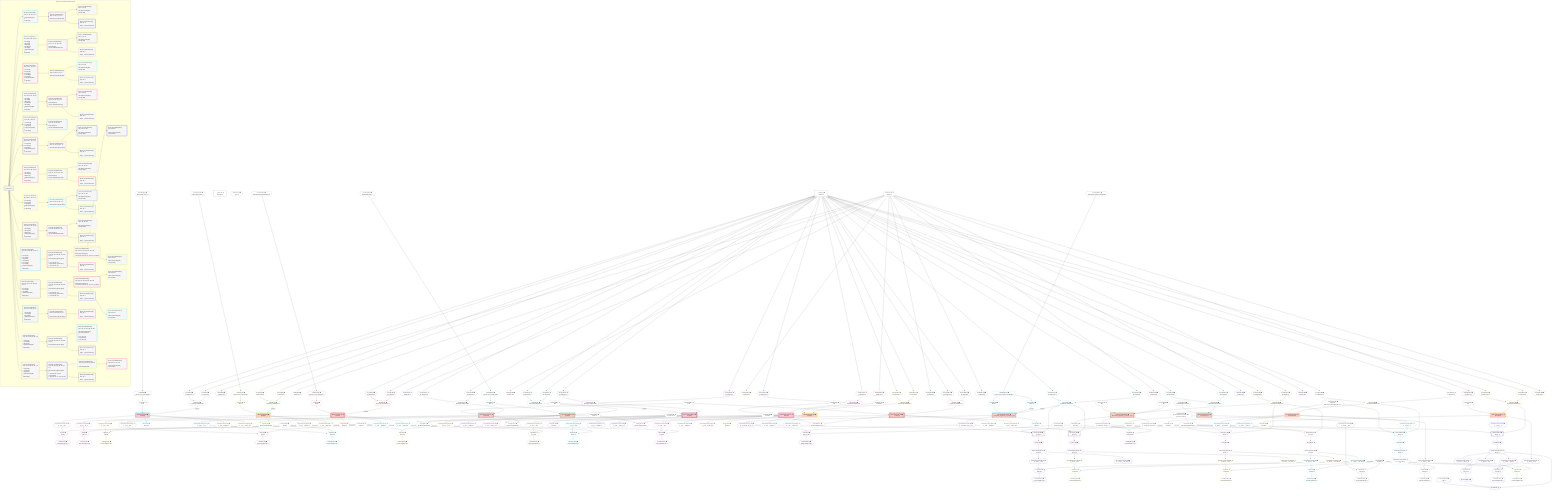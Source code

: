 %%{init: {'themeVariables': { 'fontSize': '12px'}}}%%
graph TD
    classDef path fill:#eee,stroke:#000,color:#000
    classDef plan fill:#fff,stroke-width:1px,color:#000
    classDef itemplan fill:#fff,stroke-width:2px,color:#000
    classDef unbatchedplan fill:#dff,stroke-width:1px,color:#000
    classDef sideeffectplan fill:#fcc,stroke-width:2px,color:#000
    classDef bucket fill:#f6f6f6,color:#000,stroke-width:2px,text-align:left


    %% plan dependencies
    Object15{{"Object[15∈0] ➊<br />ᐸ{pgSettings,withPgClient}ᐳ"}}:::plan
    Access13{{"Access[13∈0] ➊<br />ᐸ2.pgSettingsᐳ"}}:::plan
    Access14{{"Access[14∈0] ➊<br />ᐸ2.withPgClientᐳ"}}:::plan
    Access13 & Access14 --> Object15
    Lambda9{{"Lambda[9∈0] ➊<br />ᐸdecode_Post_base64JSONᐳ"}}:::plan
    Constant396{{"Constant[396∈0] ➊<br />ᐸ'WyJwb3N0cyIsMV0='ᐳ"}}:::plan
    Constant396 --> Lambda9
    Access10{{"Access[10∈0] ➊<br />ᐸ9.1ᐳ"}}:::plan
    Lambda9 --> Access10
    __Value2["__Value[2∈0] ➊<br />ᐸcontextᐳ"]:::plan
    __Value2 --> Access13
    __Value2 --> Access14
    Lambda385{{"Lambda[385∈0] ➊<br />ᐸcalculateLimitAndOffsetSQLᐳ"}}:::plan
    Constant397{{"Constant[397∈0] ➊<br />ᐸ§{ cursorLower: null, cursorUpper: null, first: null, last: ᐳ"}}:::plan
    Constant397 --> Lambda385
    __Value4["__Value[4∈0] ➊<br />ᐸrootValueᐳ"]:::plan
    Constant17{{"Constant[17∈0] ➊<br />ᐸnullᐳ"}}:::plan
    Constant18{{"Constant[18∈0] ➊<br />ᐸ'posts'ᐳ"}}:::plan
    Constant29{{"Constant[29∈0] ➊<br />ᐸ'query'ᐳ"}}:::plan
    Constant112{{"Constant[112∈0] ➊<br />ᐸ'types'ᐳ"}}:::plan
    Constant216{{"Constant[216∈0] ➊<br />ᐸ'compound_keys'ᐳ"}}:::plan
    Constant235{{"Constant[235∈0] ➊<br />ᐸ'people'ᐳ"}}:::plan
    Constant398{{"Constant[398∈0] ➊<br />ᐸ'hello'ᐳ"}}:::plan
    Constant399{{"Constant[399∈0] ➊<br />ᐸ'WyJwb3N0cyIsMl0='ᐳ"}}:::plan
    Constant400{{"Constant[400∈0] ➊<br />ᐸ'WyJwb3N0cyIsMjAwMDAwMF0='ᐳ"}}:::plan
    Constant401{{"Constant[401∈0] ➊<br />ᐸ'world'ᐳ"}}:::plan
    Constant402{{"Constant[402∈0] ➊<br />ᐸ'WyJwb3N0cyIsM10='ᐳ"}}:::plan
    Constant403{{"Constant[403∈0] ➊<br />ᐸ'throw error'ᐳ"}}:::plan
    Constant404{{"Constant[404∈0] ➊<br />ᐸ11ᐳ"}}:::plan
    Constant405{{"Constant[405∈0] ➊<br />ᐸ6ᐳ"}}:::plan
    Constant406{{"Constant[406∈0] ➊<br />ᐸ9ᐳ"}}:::plan
    Constant407{{"Constant[407∈0] ➊<br />ᐸ2000000ᐳ"}}:::plan
    Constant408{{"Constant[408∈0] ➊<br />ᐸ'WyJjb21wb3VuZF9rZXlzIiw0LDNd'ᐳ"}}:::plan
    Constant409{{"Constant[409∈0] ➊<br />ᐸ2ᐳ"}}:::plan
    Constant410{{"Constant[410∈0] ➊<br />ᐸ3ᐳ"}}:::plan
    Constant411{{"Constant[411∈0] ➊<br />ᐸ'budd.deey@email.com'ᐳ"}}:::plan
    Constant412{{"Constant[412∈0] ➊<br />ᐸ'graphile-build.issue.27.exists@example.com'ᐳ"}}:::plan
    Constant413{{"Constant[413∈0] ➊<br />ᐸ1ᐳ"}}:::plan
    PgDeleteSingle12[["PgDeleteSingle[12∈1] ➊<br />ᐸpost(id)ᐳ"]]:::sideeffectplan
    Object15 -->|rejectNull| PgDeleteSingle12
    Access10 --> PgDeleteSingle12
    Object16{{"Object[16∈1] ➊<br />ᐸ{result}ᐳ"}}:::plan
    PgDeleteSingle12 --> Object16
    List20{{"List[20∈2] ➊<br />ᐸ18,19ᐳ"}}:::plan
    PgClassExpression19{{"PgClassExpression[19∈2] ➊<br />ᐸ__post__.”id”ᐳ"}}:::plan
    Constant18 & PgClassExpression19 --> List20
    PgDeleteSingle12 --> PgClassExpression19
    Lambda21{{"Lambda[21∈2] ➊<br />ᐸbase64JSONEncodeᐳ"}}:::plan
    List20 --> Lambda21
    PgClassExpression27{{"PgClassExpression[27∈3] ➊<br />ᐸ__post__.”headline”ᐳ"}}:::plan
    PgDeleteSingle12 --> PgClassExpression27
    PgClassExpression28{{"PgClassExpression[28∈3] ➊<br />ᐸ__post__.”author_id”ᐳ"}}:::plan
    PgDeleteSingle12 --> PgClassExpression28
    Lambda30{{"Lambda[30∈4] ➊<br />ᐸrawEncodeᐳ"}}:::plan
    Constant29 --> Lambda30
    PgDeleteSingle37[["PgDeleteSingle[37∈5] ➊<br />ᐸpost(id)ᐳ"]]:::sideeffectplan
    Object40{{"Object[40∈5] ➊<br />ᐸ{pgSettings,withPgClient}ᐳ"}}:::plan
    Access35{{"Access[35∈5] ➊<br />ᐸ34.1ᐳ"}}:::plan
    Object40 -->|rejectNull| PgDeleteSingle37
    Access35 --> PgDeleteSingle37
    Access38{{"Access[38∈5] ➊<br />ᐸ2.pgSettingsᐳ"}}:::plan
    Access39{{"Access[39∈5] ➊<br />ᐸ2.withPgClientᐳ"}}:::plan
    Access38 & Access39 --> Object40
    Object41{{"Object[41∈5] ➊<br />ᐸ{result,clientMutationId}ᐳ"}}:::plan
    PgDeleteSingle37 & Constant398 --> Object41
    Lambda34{{"Lambda[34∈5] ➊<br />ᐸdecode_Post_base64JSONᐳ"}}:::plan
    Constant399 --> Lambda34
    Lambda34 --> Access35
    __Value2 --> Access38
    __Value2 --> Access39
    List44{{"List[44∈6] ➊<br />ᐸ18,43ᐳ"}}:::plan
    PgClassExpression43{{"PgClassExpression[43∈6] ➊<br />ᐸ__post__.”id”ᐳ"}}:::plan
    Constant18 & PgClassExpression43 --> List44
    PgDeleteSingle37 --> PgClassExpression43
    Lambda45{{"Lambda[45∈6] ➊<br />ᐸbase64JSONEncodeᐳ"}}:::plan
    List44 --> Lambda45
    PgClassExpression51{{"PgClassExpression[51∈7] ➊<br />ᐸ__post__.”headline”ᐳ"}}:::plan
    PgDeleteSingle37 --> PgClassExpression51
    PgClassExpression52{{"PgClassExpression[52∈7] ➊<br />ᐸ__post__.”author_id”ᐳ"}}:::plan
    PgDeleteSingle37 --> PgClassExpression52
    Lambda54{{"Lambda[54∈8] ➊<br />ᐸrawEncodeᐳ"}}:::plan
    Constant29 --> Lambda54
    PgDeleteSingle61[["PgDeleteSingle[61∈9] ➊<br />ᐸpost(id)ᐳ"]]:::sideeffectplan
    Object64{{"Object[64∈9] ➊<br />ᐸ{pgSettings,withPgClient}ᐳ"}}:::plan
    Access59{{"Access[59∈9] ➊<br />ᐸ58.1ᐳ"}}:::plan
    Object64 -->|rejectNull| PgDeleteSingle61
    Access59 --> PgDeleteSingle61
    Access62{{"Access[62∈9] ➊<br />ᐸ2.pgSettingsᐳ"}}:::plan
    Access63{{"Access[63∈9] ➊<br />ᐸ2.withPgClientᐳ"}}:::plan
    Access62 & Access63 --> Object64
    Lambda58{{"Lambda[58∈9] ➊<br />ᐸdecode_Post_base64JSONᐳ"}}:::plan
    Constant400 --> Lambda58
    Lambda58 --> Access59
    __Value2 --> Access62
    __Value2 --> Access63
    Object65{{"Object[65∈9] ➊<br />ᐸ{result}ᐳ"}}:::plan
    PgDeleteSingle61 --> Object65
    List69{{"List[69∈10] ➊<br />ᐸ18,68ᐳ"}}:::plan
    PgClassExpression68{{"PgClassExpression[68∈10] ➊<br />ᐸ__post__.”id”ᐳ"}}:::plan
    Constant18 & PgClassExpression68 --> List69
    PgDeleteSingle61 --> PgClassExpression68
    Lambda70{{"Lambda[70∈10] ➊<br />ᐸbase64JSONEncodeᐳ"}}:::plan
    List69 --> Lambda70
    PgClassExpression76{{"PgClassExpression[76∈11] ➊<br />ᐸ__post__.”headline”ᐳ"}}:::plan
    PgDeleteSingle61 --> PgClassExpression76
    PgClassExpression77{{"PgClassExpression[77∈11] ➊<br />ᐸ__post__.”author_id”ᐳ"}}:::plan
    PgDeleteSingle61 --> PgClassExpression77
    Lambda79{{"Lambda[79∈12] ➊<br />ᐸrawEncodeᐳ"}}:::plan
    Constant29 --> Lambda79
    PgDeleteSingle86[["PgDeleteSingle[86∈13] ➊<br />ᐸpost(id)ᐳ"]]:::sideeffectplan
    Object89{{"Object[89∈13] ➊<br />ᐸ{pgSettings,withPgClient}ᐳ"}}:::plan
    Access84{{"Access[84∈13] ➊<br />ᐸ83.1ᐳ"}}:::plan
    Object89 -->|rejectNull| PgDeleteSingle86
    Access84 --> PgDeleteSingle86
    Access87{{"Access[87∈13] ➊<br />ᐸ2.pgSettingsᐳ"}}:::plan
    Access88{{"Access[88∈13] ➊<br />ᐸ2.withPgClientᐳ"}}:::plan
    Access87 & Access88 --> Object89
    Object90{{"Object[90∈13] ➊<br />ᐸ{result,clientMutationId}ᐳ"}}:::plan
    PgDeleteSingle86 & Constant401 --> Object90
    Lambda83{{"Lambda[83∈13] ➊<br />ᐸdecode_Post_base64JSONᐳ"}}:::plan
    Constant402 --> Lambda83
    Lambda83 --> Access84
    __Value2 --> Access87
    __Value2 --> Access88
    List93{{"List[93∈14] ➊<br />ᐸ18,92ᐳ"}}:::plan
    PgClassExpression92{{"PgClassExpression[92∈14] ➊<br />ᐸ__post__.”id”ᐳ"}}:::plan
    Constant18 & PgClassExpression92 --> List93
    PgDeleteSingle86 --> PgClassExpression92
    Lambda94{{"Lambda[94∈14] ➊<br />ᐸbase64JSONEncodeᐳ"}}:::plan
    List93 --> Lambda94
    PgClassExpression100{{"PgClassExpression[100∈15] ➊<br />ᐸ__post__.”headline”ᐳ"}}:::plan
    PgDeleteSingle86 --> PgClassExpression100
    PgClassExpression101{{"PgClassExpression[101∈15] ➊<br />ᐸ__post__.”author_id”ᐳ"}}:::plan
    PgDeleteSingle86 --> PgClassExpression101
    Lambda103{{"Lambda[103∈16] ➊<br />ᐸrawEncodeᐳ"}}:::plan
    Constant29 --> Lambda103
    PgDeleteSingle107[["PgDeleteSingle[107∈17] ➊<br />ᐸtypes(id)ᐳ"]]:::sideeffectplan
    Object110{{"Object[110∈17] ➊<br />ᐸ{pgSettings,withPgClient}ᐳ"}}:::plan
    Object110 & Constant404 --> PgDeleteSingle107
    Access108{{"Access[108∈17] ➊<br />ᐸ2.pgSettingsᐳ"}}:::plan
    Access109{{"Access[109∈17] ➊<br />ᐸ2.withPgClientᐳ"}}:::plan
    Access108 & Access109 --> Object110
    Object111{{"Object[111∈17] ➊<br />ᐸ{result,clientMutationId}ᐳ"}}:::plan
    PgDeleteSingle107 & Constant403 --> Object111
    __Value2 --> Access108
    __Value2 --> Access109
    List114{{"List[114∈18] ➊<br />ᐸ112,113ᐳ"}}:::plan
    PgClassExpression113{{"PgClassExpression[113∈18] ➊<br />ᐸ__types__.”id”ᐳ"}}:::plan
    Constant112 & PgClassExpression113 --> List114
    PgDeleteSingle107 --> PgClassExpression113
    Lambda115{{"Lambda[115∈18] ➊<br />ᐸbase64JSONEncodeᐳ"}}:::plan
    List114 --> Lambda115
    PgDeleteSingle119[["PgDeleteSingle[119∈19] ➊<br />ᐸpost(id)ᐳ"]]:::sideeffectplan
    Object122{{"Object[122∈19] ➊<br />ᐸ{pgSettings,withPgClient}ᐳ"}}:::plan
    Object122 & Constant405 --> PgDeleteSingle119
    Access120{{"Access[120∈19] ➊<br />ᐸ2.pgSettingsᐳ"}}:::plan
    Access121{{"Access[121∈19] ➊<br />ᐸ2.withPgClientᐳ"}}:::plan
    Access120 & Access121 --> Object122
    __Value2 --> Access120
    __Value2 --> Access121
    Object123{{"Object[123∈19] ➊<br />ᐸ{result}ᐳ"}}:::plan
    PgDeleteSingle119 --> Object123
    List127{{"List[127∈20] ➊<br />ᐸ18,126ᐳ"}}:::plan
    PgClassExpression126{{"PgClassExpression[126∈20] ➊<br />ᐸ__post__.”id”ᐳ"}}:::plan
    Constant18 & PgClassExpression126 --> List127
    PgDeleteSingle119 --> PgClassExpression126
    Lambda128{{"Lambda[128∈20] ➊<br />ᐸbase64JSONEncodeᐳ"}}:::plan
    List127 --> Lambda128
    PgClassExpression134{{"PgClassExpression[134∈21] ➊<br />ᐸ__post__.”headline”ᐳ"}}:::plan
    PgDeleteSingle119 --> PgClassExpression134
    PgClassExpression135{{"PgClassExpression[135∈21] ➊<br />ᐸ__post__.”author_id”ᐳ"}}:::plan
    PgDeleteSingle119 --> PgClassExpression135
    Lambda137{{"Lambda[137∈22] ➊<br />ᐸrawEncodeᐳ"}}:::plan
    Constant29 --> Lambda137
    PgDeleteSingle141[["PgDeleteSingle[141∈23] ➊<br />ᐸpost(id)ᐳ"]]:::sideeffectplan
    Object144{{"Object[144∈23] ➊<br />ᐸ{pgSettings,withPgClient}ᐳ"}}:::plan
    Object144 & Constant406 --> PgDeleteSingle141
    Access142{{"Access[142∈23] ➊<br />ᐸ2.pgSettingsᐳ"}}:::plan
    Access143{{"Access[143∈23] ➊<br />ᐸ2.withPgClientᐳ"}}:::plan
    Access142 & Access143 --> Object144
    Object145{{"Object[145∈23] ➊<br />ᐸ{result,clientMutationId}ᐳ"}}:::plan
    PgDeleteSingle141 & Constant398 --> Object145
    __Value2 --> Access142
    __Value2 --> Access143
    List148{{"List[148∈24] ➊<br />ᐸ18,147ᐳ"}}:::plan
    PgClassExpression147{{"PgClassExpression[147∈24] ➊<br />ᐸ__post__.”id”ᐳ"}}:::plan
    Constant18 & PgClassExpression147 --> List148
    PgDeleteSingle141 --> PgClassExpression147
    Lambda149{{"Lambda[149∈24] ➊<br />ᐸbase64JSONEncodeᐳ"}}:::plan
    List148 --> Lambda149
    PgClassExpression155{{"PgClassExpression[155∈25] ➊<br />ᐸ__post__.”headline”ᐳ"}}:::plan
    PgDeleteSingle141 --> PgClassExpression155
    PgClassExpression156{{"PgClassExpression[156∈25] ➊<br />ᐸ__post__.”author_id”ᐳ"}}:::plan
    PgDeleteSingle141 --> PgClassExpression156
    Lambda158{{"Lambda[158∈26] ➊<br />ᐸrawEncodeᐳ"}}:::plan
    Constant29 --> Lambda158
    PgDeleteSingle162[["PgDeleteSingle[162∈27] ➊<br />ᐸpost(id)ᐳ"]]:::sideeffectplan
    Object165{{"Object[165∈27] ➊<br />ᐸ{pgSettings,withPgClient}ᐳ"}}:::plan
    Object165 & Constant407 --> PgDeleteSingle162
    Access163{{"Access[163∈27] ➊<br />ᐸ2.pgSettingsᐳ"}}:::plan
    Access164{{"Access[164∈27] ➊<br />ᐸ2.withPgClientᐳ"}}:::plan
    Access163 & Access164 --> Object165
    __Value2 --> Access163
    __Value2 --> Access164
    Object166{{"Object[166∈27] ➊<br />ᐸ{result}ᐳ"}}:::plan
    PgDeleteSingle162 --> Object166
    List170{{"List[170∈28] ➊<br />ᐸ18,169ᐳ"}}:::plan
    PgClassExpression169{{"PgClassExpression[169∈28] ➊<br />ᐸ__post__.”id”ᐳ"}}:::plan
    Constant18 & PgClassExpression169 --> List170
    PgDeleteSingle162 --> PgClassExpression169
    Lambda171{{"Lambda[171∈28] ➊<br />ᐸbase64JSONEncodeᐳ"}}:::plan
    List170 --> Lambda171
    PgClassExpression177{{"PgClassExpression[177∈29] ➊<br />ᐸ__post__.”headline”ᐳ"}}:::plan
    PgDeleteSingle162 --> PgClassExpression177
    PgClassExpression178{{"PgClassExpression[178∈29] ➊<br />ᐸ__post__.”author_id”ᐳ"}}:::plan
    PgDeleteSingle162 --> PgClassExpression178
    Lambda180{{"Lambda[180∈30] ➊<br />ᐸrawEncodeᐳ"}}:::plan
    Constant29 --> Lambda180
    PgDeleteSingle184[["PgDeleteSingle[184∈31] ➊<br />ᐸpost(id)ᐳ"]]:::sideeffectplan
    Object187{{"Object[187∈31] ➊<br />ᐸ{pgSettings,withPgClient}ᐳ"}}:::plan
    Object187 & Constant404 --> PgDeleteSingle184
    Access185{{"Access[185∈31] ➊<br />ᐸ2.pgSettingsᐳ"}}:::plan
    Access186{{"Access[186∈31] ➊<br />ᐸ2.withPgClientᐳ"}}:::plan
    Access185 & Access186 --> Object187
    Object188{{"Object[188∈31] ➊<br />ᐸ{result,clientMutationId}ᐳ"}}:::plan
    PgDeleteSingle184 & Constant401 --> Object188
    __Value2 --> Access185
    __Value2 --> Access186
    List191{{"List[191∈32] ➊<br />ᐸ18,190ᐳ"}}:::plan
    PgClassExpression190{{"PgClassExpression[190∈32] ➊<br />ᐸ__post__.”id”ᐳ"}}:::plan
    Constant18 & PgClassExpression190 --> List191
    PgDeleteSingle184 --> PgClassExpression190
    Lambda192{{"Lambda[192∈32] ➊<br />ᐸbase64JSONEncodeᐳ"}}:::plan
    List191 --> Lambda192
    PgClassExpression198{{"PgClassExpression[198∈33] ➊<br />ᐸ__post__.”headline”ᐳ"}}:::plan
    PgDeleteSingle184 --> PgClassExpression198
    PgClassExpression199{{"PgClassExpression[199∈33] ➊<br />ᐸ__post__.”author_id”ᐳ"}}:::plan
    PgDeleteSingle184 --> PgClassExpression199
    Lambda201{{"Lambda[201∈34] ➊<br />ᐸrawEncodeᐳ"}}:::plan
    Constant29 --> Lambda201
    PgDeleteSingle210[["PgDeleteSingle[210∈35] ➊<br />ᐸcompound_key(person_id_1,person_id_2)ᐳ"]]:::sideeffectplan
    Object213{{"Object[213∈35] ➊<br />ᐸ{pgSettings,withPgClient}ᐳ"}}:::plan
    Access206{{"Access[206∈35] ➊<br />ᐸ205.1ᐳ"}}:::plan
    Access208{{"Access[208∈35] ➊<br />ᐸ205.2ᐳ"}}:::plan
    Object213 -->|rejectNull| PgDeleteSingle210
    Access206 -->|rejectNull| PgDeleteSingle210
    Access208 --> PgDeleteSingle210
    Access211{{"Access[211∈35] ➊<br />ᐸ2.pgSettingsᐳ"}}:::plan
    Access212{{"Access[212∈35] ➊<br />ᐸ2.withPgClientᐳ"}}:::plan
    Access211 & Access212 --> Object213
    Lambda205{{"Lambda[205∈35] ➊<br />ᐸdecode_CompoundKey_base64JSONᐳ"}}:::plan
    Constant408 --> Lambda205
    Lambda205 --> Access206
    Lambda205 --> Access208
    __Value2 --> Access211
    __Value2 --> Access212
    Object214{{"Object[214∈35] ➊<br />ᐸ{result}ᐳ"}}:::plan
    PgDeleteSingle210 --> Object214
    List219{{"List[219∈36] ➊<br />ᐸ216,217,218ᐳ"}}:::plan
    PgClassExpression217{{"PgClassExpression[217∈36] ➊<br />ᐸ__compound...rson_id_1”ᐳ"}}:::plan
    PgClassExpression218{{"PgClassExpression[218∈36] ➊<br />ᐸ__compound...rson_id_2”ᐳ"}}:::plan
    Constant216 & PgClassExpression217 & PgClassExpression218 --> List219
    PgSelect229[["PgSelect[229∈36] ➊<br />ᐸpersonᐳ"]]:::plan
    Object213 & PgClassExpression217 & Lambda385 --> PgSelect229
    PgSelect241[["PgSelect[241∈36] ➊<br />ᐸpersonᐳ"]]:::plan
    Object213 & PgClassExpression218 & Lambda385 --> PgSelect241
    PgDeleteSingle210 --> PgClassExpression217
    PgDeleteSingle210 --> PgClassExpression218
    Lambda220{{"Lambda[220∈36] ➊<br />ᐸbase64JSONEncodeᐳ"}}:::plan
    List219 --> Lambda220
    First233{{"First[233∈36] ➊"}}:::plan
    PgSelect229 --> First233
    PgSelectSingle234{{"PgSelectSingle[234∈36] ➊<br />ᐸpersonᐳ"}}:::plan
    First233 --> PgSelectSingle234
    First243{{"First[243∈36] ➊"}}:::plan
    PgSelect241 --> First243
    PgSelectSingle244{{"PgSelectSingle[244∈36] ➊<br />ᐸpersonᐳ"}}:::plan
    First243 --> PgSelectSingle244
    List237{{"List[237∈38] ➊<br />ᐸ235,236ᐳ"}}:::plan
    PgClassExpression236{{"PgClassExpression[236∈38] ➊<br />ᐸ__person__.”id”ᐳ"}}:::plan
    Constant235 & PgClassExpression236 --> List237
    PgSelectSingle234 --> PgClassExpression236
    Lambda238{{"Lambda[238∈38] ➊<br />ᐸbase64JSONEncodeᐳ"}}:::plan
    List237 --> Lambda238
    PgClassExpression239{{"PgClassExpression[239∈38] ➊<br />ᐸ__person__...full_name”ᐳ"}}:::plan
    PgSelectSingle234 --> PgClassExpression239
    List247{{"List[247∈39] ➊<br />ᐸ235,246ᐳ"}}:::plan
    PgClassExpression246{{"PgClassExpression[246∈39] ➊<br />ᐸ__person__.”id”ᐳ"}}:::plan
    Constant235 & PgClassExpression246 --> List247
    PgSelectSingle244 --> PgClassExpression246
    Lambda248{{"Lambda[248∈39] ➊<br />ᐸbase64JSONEncodeᐳ"}}:::plan
    List247 --> Lambda248
    PgClassExpression249{{"PgClassExpression[249∈39] ➊<br />ᐸ__person__...full_name”ᐳ"}}:::plan
    PgSelectSingle244 --> PgClassExpression249
    Lambda251{{"Lambda[251∈40] ➊<br />ᐸrawEncodeᐳ"}}:::plan
    Constant29 --> Lambda251
    PgDeleteSingle256[["PgDeleteSingle[256∈41] ➊<br />ᐸcompound_key(person_id_1,person_id_2)ᐳ"]]:::sideeffectplan
    Object259{{"Object[259∈41] ➊<br />ᐸ{pgSettings,withPgClient}ᐳ"}}:::plan
    Object259 & Constant409 & Constant410 --> PgDeleteSingle256
    Access257{{"Access[257∈41] ➊<br />ᐸ2.pgSettingsᐳ"}}:::plan
    Access258{{"Access[258∈41] ➊<br />ᐸ2.withPgClientᐳ"}}:::plan
    Access257 & Access258 --> Object259
    __Value2 --> Access257
    __Value2 --> Access258
    Object260{{"Object[260∈41] ➊<br />ᐸ{result}ᐳ"}}:::plan
    PgDeleteSingle256 --> Object260
    List265{{"List[265∈42] ➊<br />ᐸ216,263,264ᐳ"}}:::plan
    PgClassExpression263{{"PgClassExpression[263∈42] ➊<br />ᐸ__compound...rson_id_1”ᐳ"}}:::plan
    PgClassExpression264{{"PgClassExpression[264∈42] ➊<br />ᐸ__compound...rson_id_2”ᐳ"}}:::plan
    Constant216 & PgClassExpression263 & PgClassExpression264 --> List265
    PgSelect275[["PgSelect[275∈42] ➊<br />ᐸpersonᐳ"]]:::plan
    Object259 & PgClassExpression263 & Lambda385 --> PgSelect275
    PgSelect287[["PgSelect[287∈42] ➊<br />ᐸpersonᐳ"]]:::plan
    Object259 & PgClassExpression264 & Lambda385 --> PgSelect287
    PgDeleteSingle256 --> PgClassExpression263
    PgDeleteSingle256 --> PgClassExpression264
    Lambda266{{"Lambda[266∈42] ➊<br />ᐸbase64JSONEncodeᐳ"}}:::plan
    List265 --> Lambda266
    First279{{"First[279∈42] ➊"}}:::plan
    PgSelect275 --> First279
    PgSelectSingle280{{"PgSelectSingle[280∈42] ➊<br />ᐸpersonᐳ"}}:::plan
    First279 --> PgSelectSingle280
    First289{{"First[289∈42] ➊"}}:::plan
    PgSelect287 --> First289
    PgSelectSingle290{{"PgSelectSingle[290∈42] ➊<br />ᐸpersonᐳ"}}:::plan
    First289 --> PgSelectSingle290
    List283{{"List[283∈44] ➊<br />ᐸ235,282ᐳ"}}:::plan
    PgClassExpression282{{"PgClassExpression[282∈44] ➊<br />ᐸ__person__.”id”ᐳ"}}:::plan
    Constant235 & PgClassExpression282 --> List283
    PgSelectSingle280 --> PgClassExpression282
    Lambda284{{"Lambda[284∈44] ➊<br />ᐸbase64JSONEncodeᐳ"}}:::plan
    List283 --> Lambda284
    PgClassExpression285{{"PgClassExpression[285∈44] ➊<br />ᐸ__person__...full_name”ᐳ"}}:::plan
    PgSelectSingle280 --> PgClassExpression285
    List293{{"List[293∈45] ➊<br />ᐸ235,292ᐳ"}}:::plan
    PgClassExpression292{{"PgClassExpression[292∈45] ➊<br />ᐸ__person__.”id”ᐳ"}}:::plan
    Constant235 & PgClassExpression292 --> List293
    PgSelectSingle290 --> PgClassExpression292
    Lambda294{{"Lambda[294∈45] ➊<br />ᐸbase64JSONEncodeᐳ"}}:::plan
    List293 --> Lambda294
    PgClassExpression295{{"PgClassExpression[295∈45] ➊<br />ᐸ__person__...full_name”ᐳ"}}:::plan
    PgSelectSingle290 --> PgClassExpression295
    Lambda297{{"Lambda[297∈46] ➊<br />ᐸrawEncodeᐳ"}}:::plan
    Constant29 --> Lambda297
    PgDeleteSingle301[["PgDeleteSingle[301∈47] ➊<br />ᐸperson(email)ᐳ"]]:::sideeffectplan
    Object304{{"Object[304∈47] ➊<br />ᐸ{pgSettings,withPgClient}ᐳ"}}:::plan
    Object304 & Constant411 --> PgDeleteSingle301
    Access302{{"Access[302∈47] ➊<br />ᐸ2.pgSettingsᐳ"}}:::plan
    Access303{{"Access[303∈47] ➊<br />ᐸ2.withPgClientᐳ"}}:::plan
    Access302 & Access303 --> Object304
    __Value2 --> Access302
    __Value2 --> Access303
    Object305{{"Object[305∈47] ➊<br />ᐸ{result}ᐳ"}}:::plan
    PgDeleteSingle301 --> Object305
    List309{{"List[309∈48] ➊<br />ᐸ235,308ᐳ"}}:::plan
    PgClassExpression308{{"PgClassExpression[308∈48] ➊<br />ᐸ__person__.”id”ᐳ"}}:::plan
    Constant235 & PgClassExpression308 --> List309
    PgDeleteSingle301 --> PgClassExpression308
    Lambda310{{"Lambda[310∈48] ➊<br />ᐸbase64JSONEncodeᐳ"}}:::plan
    List309 --> Lambda310
    Lambda312{{"Lambda[312∈49] ➊<br />ᐸrawEncodeᐳ"}}:::plan
    Constant29 --> Lambda312
    PgDeleteSingle316[["PgDeleteSingle[316∈50] ➊<br />ᐸperson(email)ᐳ"]]:::sideeffectplan
    Object319{{"Object[319∈50] ➊<br />ᐸ{pgSettings,withPgClient}ᐳ"}}:::plan
    Object319 & Constant412 --> PgDeleteSingle316
    Access317{{"Access[317∈50] ➊<br />ᐸ2.pgSettingsᐳ"}}:::plan
    Access318{{"Access[318∈50] ➊<br />ᐸ2.withPgClientᐳ"}}:::plan
    Access317 & Access318 --> Object319
    __Value2 --> Access317
    __Value2 --> Access318
    Object320{{"Object[320∈50] ➊<br />ᐸ{result}ᐳ"}}:::plan
    PgDeleteSingle316 --> Object320
    List324{{"List[324∈51] ➊<br />ᐸ235,323ᐳ"}}:::plan
    PgClassExpression323{{"PgClassExpression[323∈51] ➊<br />ᐸ__person__.”id”ᐳ"}}:::plan
    Constant235 & PgClassExpression323 --> List324
    PgDeleteSingle316 --> PgClassExpression323
    Lambda325{{"Lambda[325∈51] ➊<br />ᐸbase64JSONEncodeᐳ"}}:::plan
    List324 --> Lambda325
    PgSelect335[["PgSelect[335∈52] ➊<br />ᐸpersonᐳ"]]:::plan
    PgClassExpression334{{"PgClassExpression[334∈52] ➊<br />ᐸ__person__ᐳ"}}:::plan
    Object319 & PgClassExpression334 & Constant412 & Lambda385 --> PgSelect335
    PgClassExpression331{{"PgClassExpression[331∈52] ➊<br />ᐸ__person__...full_name”ᐳ"}}:::plan
    PgDeleteSingle316 --> PgClassExpression331
    PgClassExpression332{{"PgClassExpression[332∈52] ➊<br />ᐸ__person__.”email”ᐳ"}}:::plan
    PgDeleteSingle316 --> PgClassExpression332
    PgDeleteSingle316 --> PgClassExpression334
    First339{{"First[339∈52] ➊"}}:::plan
    PgSelect335 --> First339
    PgSelectSingle340{{"PgSelectSingle[340∈52] ➊<br />ᐸpersonᐳ"}}:::plan
    First339 --> PgSelectSingle340
    PgClassExpression342{{"PgClassExpression[342∈52] ➊<br />ᐸ”c”.”perso...lder! */<br />)ᐳ"}}:::plan
    PgSelectSingle340 --> PgClassExpression342
    Lambda344{{"Lambda[344∈53] ➊<br />ᐸrawEncodeᐳ"}}:::plan
    Constant29 --> Lambda344
    PgDeleteSingle348[["PgDeleteSingle[348∈54] ➊<br />ᐸperson(id)ᐳ"]]:::sideeffectplan
    Object351{{"Object[351∈54] ➊<br />ᐸ{pgSettings,withPgClient}ᐳ"}}:::plan
    Object351 & Constant413 --> PgDeleteSingle348
    Access349{{"Access[349∈54] ➊<br />ᐸ2.pgSettingsᐳ"}}:::plan
    Access350{{"Access[350∈54] ➊<br />ᐸ2.withPgClientᐳ"}}:::plan
    Access349 & Access350 --> Object351
    __Value2 --> Access349
    __Value2 --> Access350
    Object352{{"Object[352∈54] ➊<br />ᐸ{result}ᐳ"}}:::plan
    PgDeleteSingle348 --> Object352
    PgSelect361[["PgSelect[361∈55] ➊<br />ᐸpersonᐳ"]]:::plan
    PgClassExpression360{{"PgClassExpression[360∈55] ➊<br />ᐸ__person__ᐳ"}}:::plan
    Object351 & PgClassExpression360 & Lambda385 --> PgSelect361
    Edge368{{"Edge[368∈55] ➊"}}:::plan
    PgSelectSingle367{{"PgSelectSingle[367∈55] ➊<br />ᐸpersonᐳ"}}:::plan
    PgCursor369{{"PgCursor[369∈55] ➊"}}:::plan
    Connection365{{"Connection[365∈55] ➊<br />ᐸ361ᐳ"}}:::plan
    PgSelectSingle367 & PgCursor369 & Connection365 --> Edge368
    List356{{"List[356∈55] ➊<br />ᐸ235,355ᐳ"}}:::plan
    PgClassExpression355{{"PgClassExpression[355∈55] ➊<br />ᐸ__person__.”id”ᐳ"}}:::plan
    Constant235 & PgClassExpression355 --> List356
    List372{{"List[372∈55] ➊<br />ᐸ370,371ᐳ"}}:::plan
    PgClassExpression370{{"PgClassExpression[370∈55] ➊<br />ᐸ”c”.”perso..._person__)ᐳ"}}:::plan
    PgClassExpression371{{"PgClassExpression[371∈55] ➊<br />ᐸ__person__.”id”ᐳ"}}:::plan
    PgClassExpression370 & PgClassExpression371 --> List372
    PgDeleteSingle348 --> PgClassExpression355
    Lambda357{{"Lambda[357∈55] ➊<br />ᐸbase64JSONEncodeᐳ"}}:::plan
    List356 --> Lambda357
    PgDeleteSingle348 --> PgClassExpression360
    First366{{"First[366∈55] ➊"}}:::plan
    PgSelect361 --> First366
    First366 --> PgSelectSingle367
    List372 --> PgCursor369
    PgSelectSingle367 --> PgClassExpression370
    PgSelectSingle367 --> PgClassExpression371
    List377{{"List[377∈56] ➊<br />ᐸ235,371ᐳ"}}:::plan
    Constant235 & PgClassExpression371 --> List377
    Lambda378{{"Lambda[378∈56] ➊<br />ᐸbase64JSONEncodeᐳ"}}:::plan
    List377 --> Lambda378
    PgClassExpression379{{"PgClassExpression[379∈57] ➊<br />ᐸ__person__.”email”ᐳ"}}:::plan
    PgSelectSingle367 --> PgClassExpression379
    Lambda381{{"Lambda[381∈58] ➊<br />ᐸrawEncodeᐳ"}}:::plan
    Constant29 --> Lambda381

    %% define steps

    subgraph "Buckets for mutations/v4/mutation-delete"
    Bucket0("Bucket 0 (root)"):::bucket
    classDef bucket0 stroke:#696969
    class Bucket0,__Value2,__Value4,Lambda9,Access10,Access13,Access14,Object15,Constant17,Constant18,Constant29,Constant112,Constant216,Constant235,Lambda385,Constant396,Constant397,Constant398,Constant399,Constant400,Constant401,Constant402,Constant403,Constant404,Constant405,Constant406,Constant407,Constant408,Constant409,Constant410,Constant411,Constant412,Constant413 bucket0
    Bucket1("Bucket 1 (mutationField)<br />Deps: 15, 10, 18, 29, 4, 17<br /><br />1: PgDeleteSingle[12]<br />2: <br />ᐳ: Object[16]"):::bucket
    classDef bucket1 stroke:#00bfff
    class Bucket1,PgDeleteSingle12,Object16 bucket1
    Bucket2("Bucket 2 (nullableBoundary)<br />Deps: 12, 18, 16, 29, 4, 17<br /><br />ROOT Object{1}ᐸ{result}ᐳ[16]"):::bucket
    classDef bucket2 stroke:#7f007f
    class Bucket2,PgClassExpression19,List20,Lambda21 bucket2
    Bucket3("Bucket 3 (nullableBoundary)<br />Deps: 12, 21, 19<br /><br />ROOT PgDeleteSingle{1}ᐸpost(id)ᐳ[12]"):::bucket
    classDef bucket3 stroke:#ffa500
    class Bucket3,PgClassExpression27,PgClassExpression28 bucket3
    Bucket4("Bucket 4 (nullableBoundary)<br />Deps: 29, 4<br /><br />ROOT __ValueᐸrootValueᐳ[4]"):::bucket
    classDef bucket4 stroke:#0000ff
    class Bucket4,Lambda30 bucket4
    Bucket5("Bucket 5 (mutationField)<br />Deps: 399, 2, 398, 18, 29, 4<br /><br />1: Access[38]<br />2: Access[39]<br />3: Object[40]<br />4: Lambda[34]<br />5: Access[35]<br />6: PgDeleteSingle[37]<br />7: <br />ᐳ: Object[41]"):::bucket
    classDef bucket5 stroke:#7fff00
    class Bucket5,Lambda34,Access35,PgDeleteSingle37,Access38,Access39,Object40,Object41 bucket5
    Bucket6("Bucket 6 (nullableBoundary)<br />Deps: 37, 18, 41, 29, 4, 398<br /><br />ROOT Object{5}ᐸ{result,clientMutationId}ᐳ[41]"):::bucket
    classDef bucket6 stroke:#ff1493
    class Bucket6,PgClassExpression43,List44,Lambda45 bucket6
    Bucket7("Bucket 7 (nullableBoundary)<br />Deps: 37, 45, 43<br /><br />ROOT PgDeleteSingle{5}ᐸpost(id)ᐳ[37]"):::bucket
    classDef bucket7 stroke:#808000
    class Bucket7,PgClassExpression51,PgClassExpression52 bucket7
    Bucket8("Bucket 8 (nullableBoundary)<br />Deps: 29, 4<br /><br />ROOT __ValueᐸrootValueᐳ[4]"):::bucket
    classDef bucket8 stroke:#dda0dd
    class Bucket8,Lambda54 bucket8
    Bucket9("Bucket 9 (mutationField)<br />Deps: 400, 2, 18, 29, 4, 17<br /><br />1: Access[62]<br />2: Access[63]<br />3: Object[64]<br />4: Lambda[58]<br />5: Access[59]<br />6: PgDeleteSingle[61]<br />7: <br />ᐳ: Object[65]"):::bucket
    classDef bucket9 stroke:#ff0000
    class Bucket9,Lambda58,Access59,PgDeleteSingle61,Access62,Access63,Object64,Object65 bucket9
    Bucket10("Bucket 10 (nullableBoundary)<br />Deps: 61, 18, 65, 29, 4, 17<br /><br />ROOT Object{9}ᐸ{result}ᐳ[65]"):::bucket
    classDef bucket10 stroke:#ffff00
    class Bucket10,PgClassExpression68,List69,Lambda70 bucket10
    Bucket11("Bucket 11 (nullableBoundary)<br />Deps: 61, 70, 68<br /><br />ROOT PgDeleteSingle{9}ᐸpost(id)ᐳ[61]"):::bucket
    classDef bucket11 stroke:#00ffff
    class Bucket11,PgClassExpression76,PgClassExpression77 bucket11
    Bucket12("Bucket 12 (nullableBoundary)<br />Deps: 29, 4<br /><br />ROOT __ValueᐸrootValueᐳ[4]"):::bucket
    classDef bucket12 stroke:#4169e1
    class Bucket12,Lambda79 bucket12
    Bucket13("Bucket 13 (mutationField)<br />Deps: 402, 2, 401, 18, 29, 4<br /><br />1: Access[87]<br />2: Access[88]<br />3: Object[89]<br />4: Lambda[83]<br />5: Access[84]<br />6: PgDeleteSingle[86]<br />7: <br />ᐳ: Object[90]"):::bucket
    classDef bucket13 stroke:#3cb371
    class Bucket13,Lambda83,Access84,PgDeleteSingle86,Access87,Access88,Object89,Object90 bucket13
    Bucket14("Bucket 14 (nullableBoundary)<br />Deps: 86, 18, 90, 29, 4, 401<br /><br />ROOT Object{13}ᐸ{result,clientMutationId}ᐳ[90]"):::bucket
    classDef bucket14 stroke:#a52a2a
    class Bucket14,PgClassExpression92,List93,Lambda94 bucket14
    Bucket15("Bucket 15 (nullableBoundary)<br />Deps: 86, 94, 92<br /><br />ROOT PgDeleteSingle{13}ᐸpost(id)ᐳ[86]"):::bucket
    classDef bucket15 stroke:#ff00ff
    class Bucket15,PgClassExpression100,PgClassExpression101 bucket15
    Bucket16("Bucket 16 (nullableBoundary)<br />Deps: 29, 4<br /><br />ROOT __ValueᐸrootValueᐳ[4]"):::bucket
    classDef bucket16 stroke:#f5deb3
    class Bucket16,Lambda103 bucket16
    Bucket17("Bucket 17 (mutationField)<br />Deps: 404, 2, 403, 112<br /><br />1: Access[108]<br />2: Access[109]<br />3: Object[110]<br />4: PgDeleteSingle[107]<br />5: <br />ᐳ: Object[111]"):::bucket
    classDef bucket17 stroke:#696969
    class Bucket17,PgDeleteSingle107,Access108,Access109,Object110,Object111 bucket17
    Bucket18("Bucket 18 (nullableBoundary)<br />Deps: 107, 112, 111, 403<br /><br />ROOT Object{17}ᐸ{result,clientMutationId}ᐳ[111]"):::bucket
    classDef bucket18 stroke:#00bfff
    class Bucket18,PgClassExpression113,List114,Lambda115 bucket18
    Bucket19("Bucket 19 (mutationField)<br />Deps: 405, 2, 18, 29, 4, 17<br /><br />1: Access[120]<br />2: Access[121]<br />3: Object[122]<br />4: PgDeleteSingle[119]<br />5: <br />ᐳ: Object[123]"):::bucket
    classDef bucket19 stroke:#7f007f
    class Bucket19,PgDeleteSingle119,Access120,Access121,Object122,Object123 bucket19
    Bucket20("Bucket 20 (nullableBoundary)<br />Deps: 119, 18, 123, 29, 4, 17<br /><br />ROOT Object{19}ᐸ{result}ᐳ[123]"):::bucket
    classDef bucket20 stroke:#ffa500
    class Bucket20,PgClassExpression126,List127,Lambda128 bucket20
    Bucket21("Bucket 21 (nullableBoundary)<br />Deps: 119, 128, 126<br /><br />ROOT PgDeleteSingle{19}ᐸpost(id)ᐳ[119]"):::bucket
    classDef bucket21 stroke:#0000ff
    class Bucket21,PgClassExpression134,PgClassExpression135 bucket21
    Bucket22("Bucket 22 (nullableBoundary)<br />Deps: 29, 4<br /><br />ROOT __ValueᐸrootValueᐳ[4]"):::bucket
    classDef bucket22 stroke:#7fff00
    class Bucket22,Lambda137 bucket22
    Bucket23("Bucket 23 (mutationField)<br />Deps: 406, 2, 398, 18, 29, 4<br /><br />1: Access[142]<br />2: Access[143]<br />3: Object[144]<br />4: PgDeleteSingle[141]<br />5: <br />ᐳ: Object[145]"):::bucket
    classDef bucket23 stroke:#ff1493
    class Bucket23,PgDeleteSingle141,Access142,Access143,Object144,Object145 bucket23
    Bucket24("Bucket 24 (nullableBoundary)<br />Deps: 141, 18, 145, 29, 4, 398<br /><br />ROOT Object{23}ᐸ{result,clientMutationId}ᐳ[145]"):::bucket
    classDef bucket24 stroke:#808000
    class Bucket24,PgClassExpression147,List148,Lambda149 bucket24
    Bucket25("Bucket 25 (nullableBoundary)<br />Deps: 141, 149, 147<br /><br />ROOT PgDeleteSingle{23}ᐸpost(id)ᐳ[141]"):::bucket
    classDef bucket25 stroke:#dda0dd
    class Bucket25,PgClassExpression155,PgClassExpression156 bucket25
    Bucket26("Bucket 26 (nullableBoundary)<br />Deps: 29, 4<br /><br />ROOT __ValueᐸrootValueᐳ[4]"):::bucket
    classDef bucket26 stroke:#ff0000
    class Bucket26,Lambda158 bucket26
    Bucket27("Bucket 27 (mutationField)<br />Deps: 407, 2, 18, 29, 4, 17<br /><br />1: Access[163]<br />2: Access[164]<br />3: Object[165]<br />4: PgDeleteSingle[162]<br />5: <br />ᐳ: Object[166]"):::bucket
    classDef bucket27 stroke:#ffff00
    class Bucket27,PgDeleteSingle162,Access163,Access164,Object165,Object166 bucket27
    Bucket28("Bucket 28 (nullableBoundary)<br />Deps: 162, 18, 166, 29, 4, 17<br /><br />ROOT Object{27}ᐸ{result}ᐳ[166]"):::bucket
    classDef bucket28 stroke:#00ffff
    class Bucket28,PgClassExpression169,List170,Lambda171 bucket28
    Bucket29("Bucket 29 (nullableBoundary)<br />Deps: 162, 171, 169<br /><br />ROOT PgDeleteSingle{27}ᐸpost(id)ᐳ[162]"):::bucket
    classDef bucket29 stroke:#4169e1
    class Bucket29,PgClassExpression177,PgClassExpression178 bucket29
    Bucket30("Bucket 30 (nullableBoundary)<br />Deps: 29, 4<br /><br />ROOT __ValueᐸrootValueᐳ[4]"):::bucket
    classDef bucket30 stroke:#3cb371
    class Bucket30,Lambda180 bucket30
    Bucket31("Bucket 31 (mutationField)<br />Deps: 404, 2, 401, 18, 29, 4<br /><br />1: Access[185]<br />2: Access[186]<br />3: Object[187]<br />4: PgDeleteSingle[184]<br />5: <br />ᐳ: Object[188]"):::bucket
    classDef bucket31 stroke:#a52a2a
    class Bucket31,PgDeleteSingle184,Access185,Access186,Object187,Object188 bucket31
    Bucket32("Bucket 32 (nullableBoundary)<br />Deps: 184, 18, 188, 29, 4, 401<br /><br />ROOT Object{31}ᐸ{result,clientMutationId}ᐳ[188]"):::bucket
    classDef bucket32 stroke:#ff00ff
    class Bucket32,PgClassExpression190,List191,Lambda192 bucket32
    Bucket33("Bucket 33 (nullableBoundary)<br />Deps: 184, 192, 190<br /><br />ROOT PgDeleteSingle{31}ᐸpost(id)ᐳ[184]"):::bucket
    classDef bucket33 stroke:#f5deb3
    class Bucket33,PgClassExpression198,PgClassExpression199 bucket33
    Bucket34("Bucket 34 (nullableBoundary)<br />Deps: 29, 4<br /><br />ROOT __ValueᐸrootValueᐳ[4]"):::bucket
    classDef bucket34 stroke:#696969
    class Bucket34,Lambda201 bucket34
    Bucket35("Bucket 35 (mutationField)<br />Deps: 408, 2, 216, 385, 235, 29, 4, 17<br /><br />1: Access[211]<br />2: Access[212]<br />3: Object[213]<br />4: Lambda[205]<br />5: Access[206]<br />6: Access[208]<br />7: PgDeleteSingle[210]<br />8: <br />ᐳ: Object[214]"):::bucket
    classDef bucket35 stroke:#00bfff
    class Bucket35,Lambda205,Access206,Access208,PgDeleteSingle210,Access211,Access212,Object213,Object214 bucket35
    Bucket36("Bucket 36 (nullableBoundary)<br />Deps: 210, 216, 213, 385, 214, 235, 29, 4, 17<br /><br />ROOT Object{35}ᐸ{result}ᐳ[214]<br />1: <br />ᐳ: 217, 218, 219, 220<br />2: PgSelect[229], PgSelect[241]<br />ᐳ: 233, 234, 243, 244"):::bucket
    classDef bucket36 stroke:#7f007f
    class Bucket36,PgClassExpression217,PgClassExpression218,List219,Lambda220,PgSelect229,First233,PgSelectSingle234,PgSelect241,First243,PgSelectSingle244 bucket36
    Bucket37("Bucket 37 (nullableBoundary)<br />Deps: 210, 234, 235, 244, 220, 217, 218<br /><br />ROOT PgDeleteSingle{35}ᐸcompound_key(person_id_1,person_id_2)ᐳ[210]"):::bucket
    classDef bucket37 stroke:#ffa500
    class Bucket37 bucket37
    Bucket38("Bucket 38 (nullableBoundary)<br />Deps: 234, 235<br /><br />ROOT PgSelectSingle{36}ᐸpersonᐳ[234]"):::bucket
    classDef bucket38 stroke:#0000ff
    class Bucket38,PgClassExpression236,List237,Lambda238,PgClassExpression239 bucket38
    Bucket39("Bucket 39 (nullableBoundary)<br />Deps: 244, 235<br /><br />ROOT PgSelectSingle{36}ᐸpersonᐳ[244]"):::bucket
    classDef bucket39 stroke:#7fff00
    class Bucket39,PgClassExpression246,List247,Lambda248,PgClassExpression249 bucket39
    Bucket40("Bucket 40 (nullableBoundary)<br />Deps: 29, 4<br /><br />ROOT __ValueᐸrootValueᐳ[4]"):::bucket
    classDef bucket40 stroke:#ff1493
    class Bucket40,Lambda251 bucket40
    Bucket41("Bucket 41 (mutationField)<br />Deps: 409, 410, 2, 216, 385, 235, 29, 4, 17<br /><br />1: Access[257]<br />2: Access[258]<br />3: Object[259]<br />4: PgDeleteSingle[256]<br />5: <br />ᐳ: Object[260]"):::bucket
    classDef bucket41 stroke:#808000
    class Bucket41,PgDeleteSingle256,Access257,Access258,Object259,Object260 bucket41
    Bucket42("Bucket 42 (nullableBoundary)<br />Deps: 256, 216, 259, 385, 260, 235, 29, 4, 17<br /><br />ROOT Object{41}ᐸ{result}ᐳ[260]<br />1: <br />ᐳ: 263, 264, 265, 266<br />2: PgSelect[275], PgSelect[287]<br />ᐳ: 279, 280, 289, 290"):::bucket
    classDef bucket42 stroke:#dda0dd
    class Bucket42,PgClassExpression263,PgClassExpression264,List265,Lambda266,PgSelect275,First279,PgSelectSingle280,PgSelect287,First289,PgSelectSingle290 bucket42
    Bucket43("Bucket 43 (nullableBoundary)<br />Deps: 256, 280, 235, 290, 266, 263, 264<br /><br />ROOT PgDeleteSingle{41}ᐸcompound_key(person_id_1,person_id_2)ᐳ[256]"):::bucket
    classDef bucket43 stroke:#ff0000
    class Bucket43 bucket43
    Bucket44("Bucket 44 (nullableBoundary)<br />Deps: 280, 235<br /><br />ROOT PgSelectSingle{42}ᐸpersonᐳ[280]"):::bucket
    classDef bucket44 stroke:#ffff00
    class Bucket44,PgClassExpression282,List283,Lambda284,PgClassExpression285 bucket44
    Bucket45("Bucket 45 (nullableBoundary)<br />Deps: 290, 235<br /><br />ROOT PgSelectSingle{42}ᐸpersonᐳ[290]"):::bucket
    classDef bucket45 stroke:#00ffff
    class Bucket45,PgClassExpression292,List293,Lambda294,PgClassExpression295 bucket45
    Bucket46("Bucket 46 (nullableBoundary)<br />Deps: 29, 4<br /><br />ROOT __ValueᐸrootValueᐳ[4]"):::bucket
    classDef bucket46 stroke:#4169e1
    class Bucket46,Lambda297 bucket46
    Bucket47("Bucket 47 (mutationField)<br />Deps: 411, 2, 235, 29, 4, 17<br /><br />1: Access[302]<br />2: Access[303]<br />3: Object[304]<br />4: PgDeleteSingle[301]<br />5: <br />ᐳ: Object[305]"):::bucket
    classDef bucket47 stroke:#3cb371
    class Bucket47,PgDeleteSingle301,Access302,Access303,Object304,Object305 bucket47
    Bucket48("Bucket 48 (nullableBoundary)<br />Deps: 301, 235, 305, 29, 4, 17<br /><br />ROOT Object{47}ᐸ{result}ᐳ[305]"):::bucket
    classDef bucket48 stroke:#a52a2a
    class Bucket48,PgClassExpression308,List309,Lambda310 bucket48
    Bucket49("Bucket 49 (nullableBoundary)<br />Deps: 29, 4<br /><br />ROOT __ValueᐸrootValueᐳ[4]"):::bucket
    classDef bucket49 stroke:#ff00ff
    class Bucket49,Lambda312 bucket49
    Bucket50("Bucket 50 (mutationField)<br />Deps: 412, 2, 235, 385, 29, 4, 17<br /><br />1: Access[317]<br />2: Access[318]<br />3: Object[319]<br />4: PgDeleteSingle[316]<br />5: <br />ᐳ: Object[320]"):::bucket
    classDef bucket50 stroke:#f5deb3
    class Bucket50,PgDeleteSingle316,Access317,Access318,Object319,Object320 bucket50
    Bucket51("Bucket 51 (nullableBoundary)<br />Deps: 316, 235, 320, 319, 412, 385, 29, 4, 17<br /><br />ROOT Object{50}ᐸ{result}ᐳ[320]"):::bucket
    classDef bucket51 stroke:#696969
    class Bucket51,PgClassExpression323,List324,Lambda325 bucket51
    Bucket52("Bucket 52 (nullableBoundary)<br />Deps: 316, 319, 412, 385, 325, 323<br /><br />ROOT PgDeleteSingle{50}ᐸperson(email)ᐳ[316]<br />1: <br />ᐳ: 331, 332, 334<br />2: PgSelect[335]<br />ᐳ: 339, 340, 342"):::bucket
    classDef bucket52 stroke:#00bfff
    class Bucket52,PgClassExpression331,PgClassExpression332,PgClassExpression334,PgSelect335,First339,PgSelectSingle340,PgClassExpression342 bucket52
    Bucket53("Bucket 53 (nullableBoundary)<br />Deps: 29, 4<br /><br />ROOT __ValueᐸrootValueᐳ[4]"):::bucket
    classDef bucket53 stroke:#7f007f
    class Bucket53,Lambda344 bucket53
    Bucket54("Bucket 54 (mutationField)<br />Deps: 413, 2, 235, 385, 29, 4, 17<br /><br />1: Access[349]<br />2: Access[350]<br />3: Object[351]<br />4: PgDeleteSingle[348]<br />5: <br />ᐳ: Object[352]"):::bucket
    classDef bucket54 stroke:#ffa500
    class Bucket54,PgDeleteSingle348,Access349,Access350,Object351,Object352 bucket54
    Bucket55("Bucket 55 (nullableBoundary)<br />Deps: 348, 235, 351, 385, 352, 29, 4, 17<br /><br />ROOT Object{54}ᐸ{result}ᐳ[352]<br />1: <br />ᐳ: 355, 360, 365, 356, 357<br />2: PgSelect[361]<br />ᐳ: 366, 367, 370, 371, 372, 369, 368"):::bucket
    classDef bucket55 stroke:#0000ff
    class Bucket55,PgClassExpression355,List356,Lambda357,PgClassExpression360,PgSelect361,Connection365,First366,PgSelectSingle367,Edge368,PgCursor369,PgClassExpression370,PgClassExpression371,List372 bucket55
    Bucket56("Bucket 56 (nullableBoundary)<br />Deps: 235, 371, 368, 367, 369, 370<br /><br />ROOT Edge{55}[368]"):::bucket
    classDef bucket56 stroke:#7fff00
    class Bucket56,List377,Lambda378 bucket56
    Bucket57("Bucket 57 (nullableBoundary)<br />Deps: 367, 370, 371, 378<br /><br />ROOT PgSelectSingle{55}ᐸpersonᐳ[367]"):::bucket
    classDef bucket57 stroke:#ff1493
    class Bucket57,PgClassExpression379 bucket57
    Bucket58("Bucket 58 (nullableBoundary)<br />Deps: 29, 4<br /><br />ROOT __ValueᐸrootValueᐳ[4]"):::bucket
    classDef bucket58 stroke:#808000
    class Bucket58,Lambda381 bucket58
    Bucket0 --> Bucket1 & Bucket5 & Bucket9 & Bucket13 & Bucket17 & Bucket19 & Bucket23 & Bucket27 & Bucket31 & Bucket35 & Bucket41 & Bucket47 & Bucket50 & Bucket54
    Bucket1 --> Bucket2
    Bucket2 --> Bucket3 & Bucket4
    Bucket5 --> Bucket6
    Bucket6 --> Bucket7 & Bucket8
    Bucket9 --> Bucket10
    Bucket10 --> Bucket11 & Bucket12
    Bucket13 --> Bucket14
    Bucket14 --> Bucket15 & Bucket16
    Bucket17 --> Bucket18
    Bucket19 --> Bucket20
    Bucket20 --> Bucket21 & Bucket22
    Bucket23 --> Bucket24
    Bucket24 --> Bucket25 & Bucket26
    Bucket27 --> Bucket28
    Bucket28 --> Bucket29 & Bucket30
    Bucket31 --> Bucket32
    Bucket32 --> Bucket33 & Bucket34
    Bucket35 --> Bucket36
    Bucket36 --> Bucket37 & Bucket40
    Bucket37 --> Bucket38 & Bucket39
    Bucket41 --> Bucket42
    Bucket42 --> Bucket43 & Bucket46
    Bucket43 --> Bucket44 & Bucket45
    Bucket47 --> Bucket48
    Bucket48 --> Bucket49
    Bucket50 --> Bucket51
    Bucket51 --> Bucket52 & Bucket53
    Bucket54 --> Bucket55
    Bucket55 --> Bucket56 & Bucket58
    Bucket56 --> Bucket57
    end